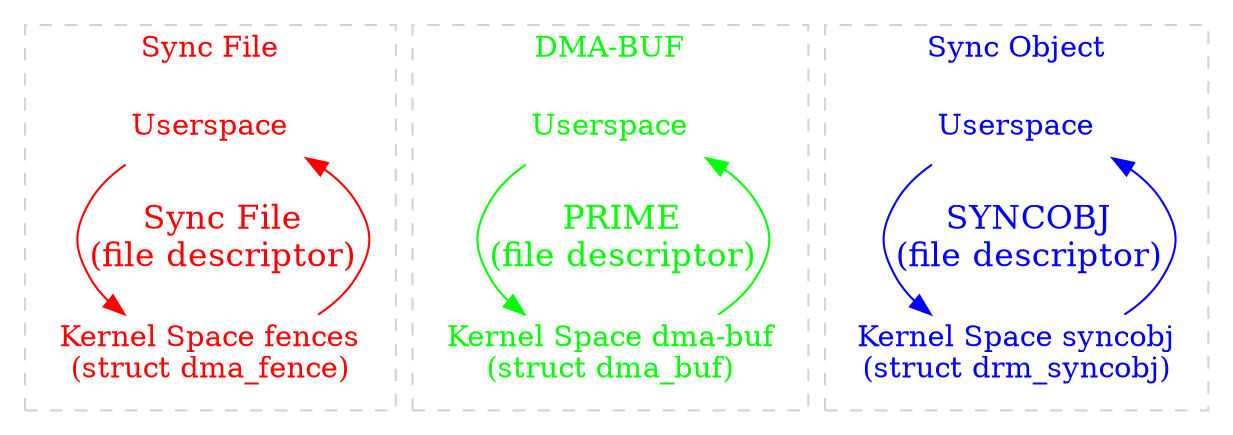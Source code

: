 digraph G {
    subgraph cluster_sync_file {
        label="Sync File";
        fontcolor=red;
        style=dashed;
        color=lightgrey;
        node [color=red, fontcolor=red];
        edge [color=red, fontcolor=red];

        userspace_1   [label="Userspace", shape=none];
        kernelspace_1 [label="Kernel Space fences\n(struct dma_fence)", shape=none];
        userspace_1 -> kernelspace_1 [label="Sync File\n(file descriptor)", fontsize=16];
        kernelspace_1 -> userspace_1;
    }

    subgraph cluster_dma_buf {
        label="DMA-BUF";
        fontcolor=green;
        style=dashed;
        color=lightgrey;
        node [color=green, fontcolor=green];
        edge [color=green, fontcolor=green];

        userspace_2   [label="Userspace", shape=none];
        kernelspace_2 [label="Kernel Space dma-buf\n(struct dma_buf)", shape=none];
        userspace_2 -> kernelspace_2 [label="PRIME\n(file descriptor)", fontsize=16];
        kernelspace_2 -> userspace_2;
    }

    subgraph cluster_sync_obj {
        label="Sync Object";
        fontcolor=blue;
        style=dashed;
        color=lightgrey;
        node [color=blue, fontcolor=blue];
        edge [color=blue, fontcolor=blue];

        userspace_3   [label="Userspace", shape=none];
        kernelspace_3 [label="Kernel Space syncobj\n(struct drm_syncobj)", shape=none];
        userspace_3 -> kernelspace_3 [label="SYNCOBJ\n(file descriptor)", fontsize=16];
        kernelspace_3 -> userspace_3;
    }
}